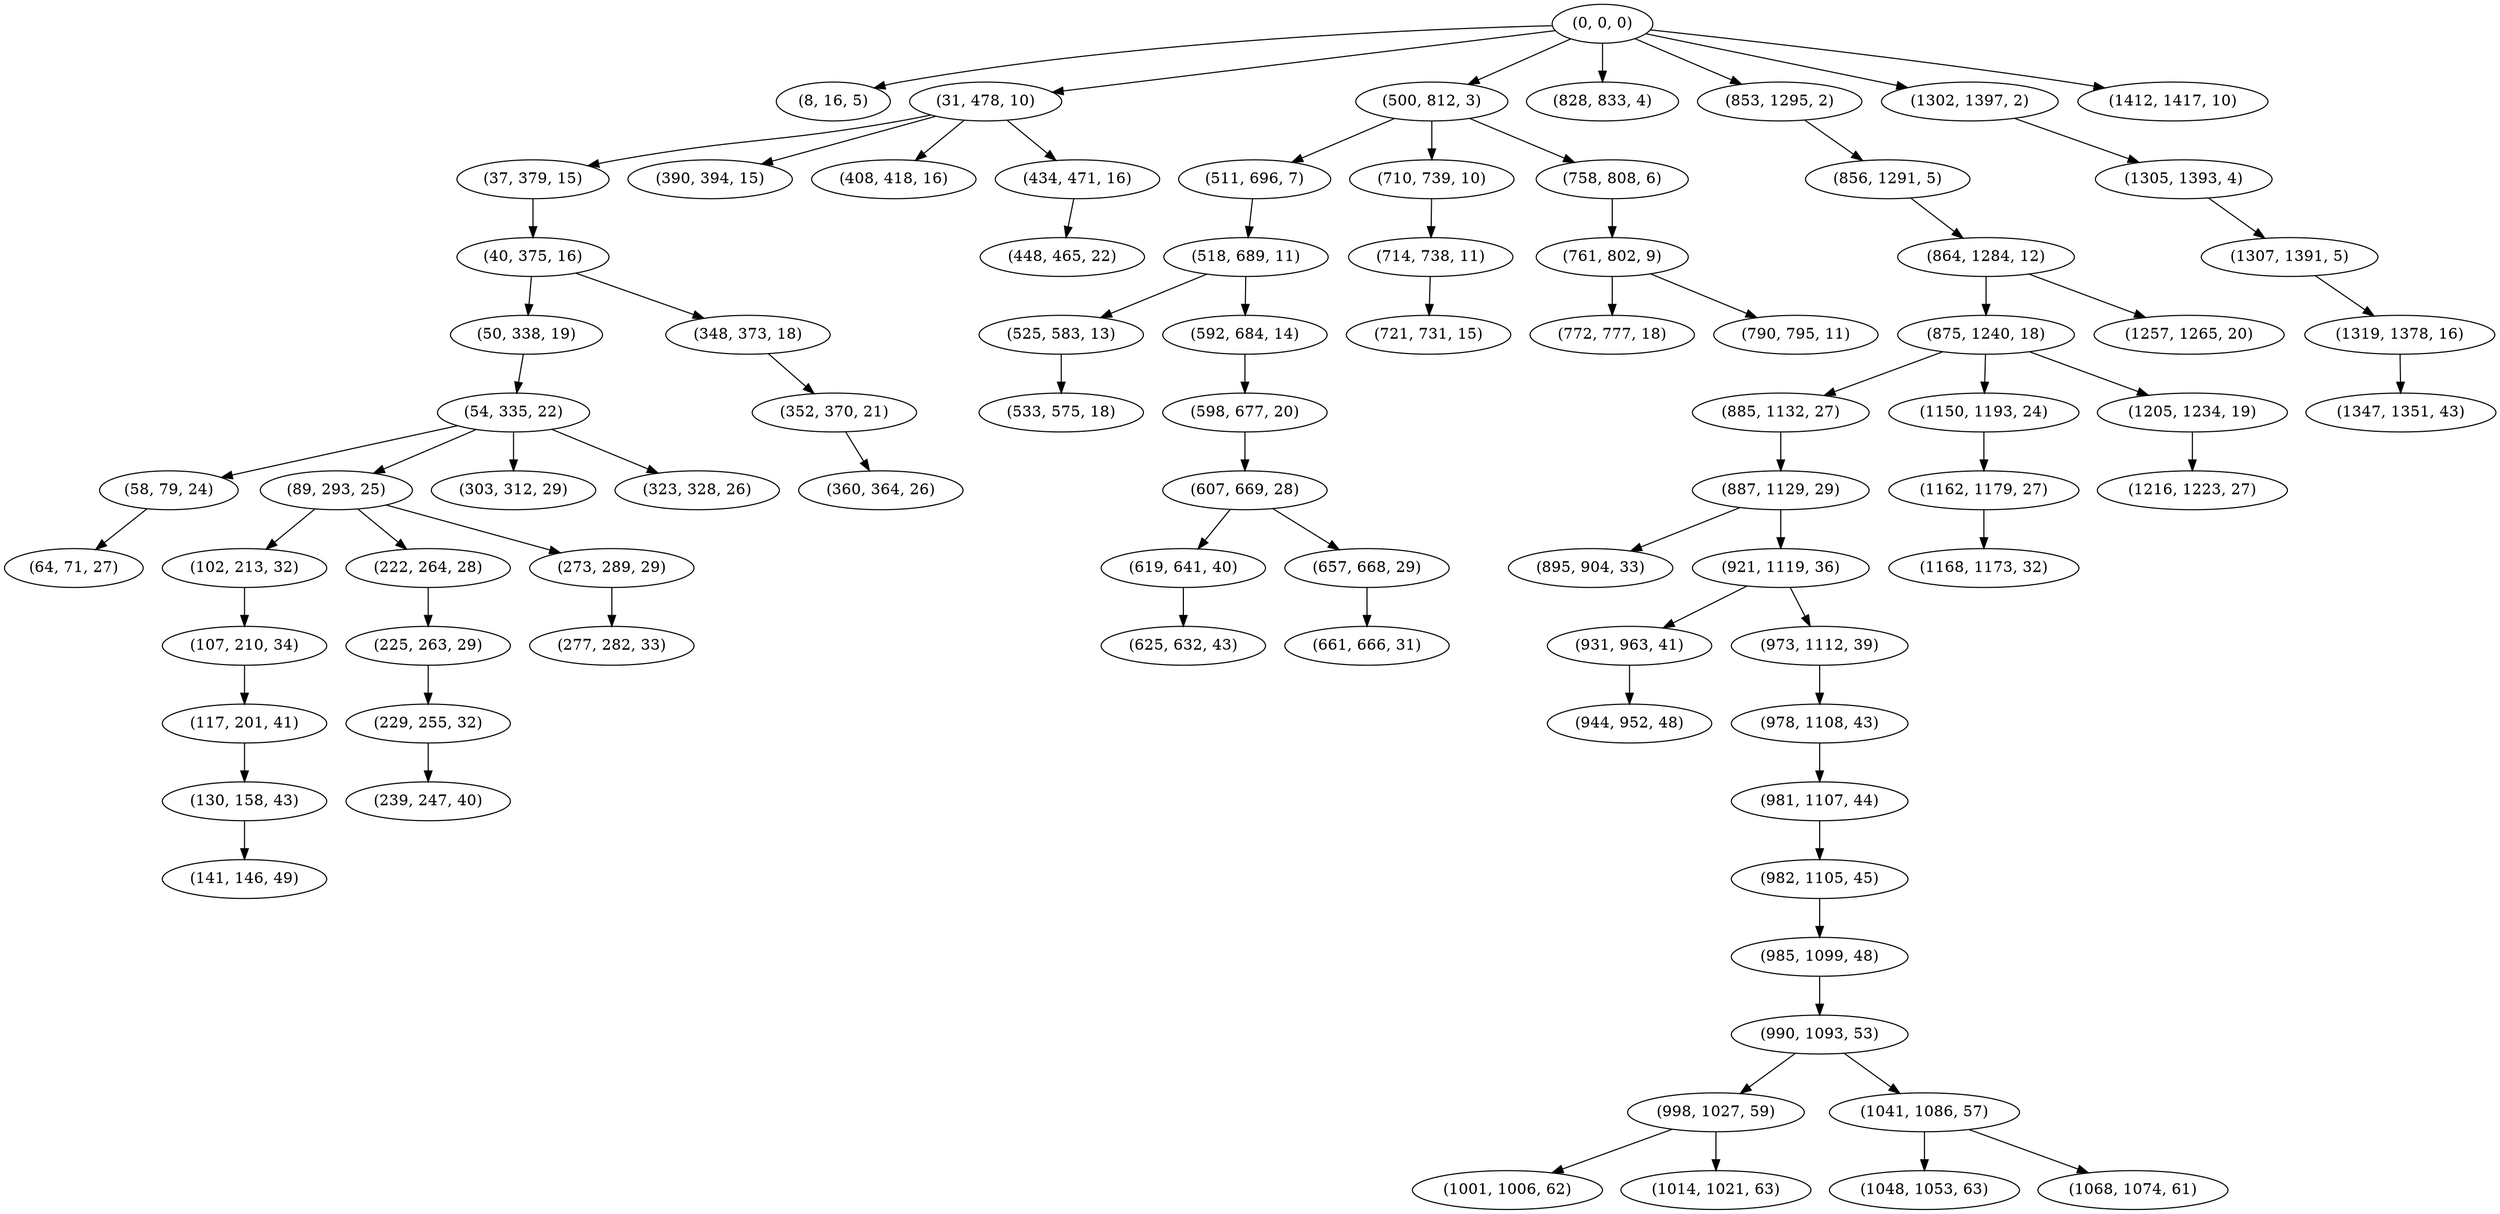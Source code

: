 digraph tree {
    "(0, 0, 0)";
    "(8, 16, 5)";
    "(31, 478, 10)";
    "(37, 379, 15)";
    "(40, 375, 16)";
    "(50, 338, 19)";
    "(54, 335, 22)";
    "(58, 79, 24)";
    "(64, 71, 27)";
    "(89, 293, 25)";
    "(102, 213, 32)";
    "(107, 210, 34)";
    "(117, 201, 41)";
    "(130, 158, 43)";
    "(141, 146, 49)";
    "(222, 264, 28)";
    "(225, 263, 29)";
    "(229, 255, 32)";
    "(239, 247, 40)";
    "(273, 289, 29)";
    "(277, 282, 33)";
    "(303, 312, 29)";
    "(323, 328, 26)";
    "(348, 373, 18)";
    "(352, 370, 21)";
    "(360, 364, 26)";
    "(390, 394, 15)";
    "(408, 418, 16)";
    "(434, 471, 16)";
    "(448, 465, 22)";
    "(500, 812, 3)";
    "(511, 696, 7)";
    "(518, 689, 11)";
    "(525, 583, 13)";
    "(533, 575, 18)";
    "(592, 684, 14)";
    "(598, 677, 20)";
    "(607, 669, 28)";
    "(619, 641, 40)";
    "(625, 632, 43)";
    "(657, 668, 29)";
    "(661, 666, 31)";
    "(710, 739, 10)";
    "(714, 738, 11)";
    "(721, 731, 15)";
    "(758, 808, 6)";
    "(761, 802, 9)";
    "(772, 777, 18)";
    "(790, 795, 11)";
    "(828, 833, 4)";
    "(853, 1295, 2)";
    "(856, 1291, 5)";
    "(864, 1284, 12)";
    "(875, 1240, 18)";
    "(885, 1132, 27)";
    "(887, 1129, 29)";
    "(895, 904, 33)";
    "(921, 1119, 36)";
    "(931, 963, 41)";
    "(944, 952, 48)";
    "(973, 1112, 39)";
    "(978, 1108, 43)";
    "(981, 1107, 44)";
    "(982, 1105, 45)";
    "(985, 1099, 48)";
    "(990, 1093, 53)";
    "(998, 1027, 59)";
    "(1001, 1006, 62)";
    "(1014, 1021, 63)";
    "(1041, 1086, 57)";
    "(1048, 1053, 63)";
    "(1068, 1074, 61)";
    "(1150, 1193, 24)";
    "(1162, 1179, 27)";
    "(1168, 1173, 32)";
    "(1205, 1234, 19)";
    "(1216, 1223, 27)";
    "(1257, 1265, 20)";
    "(1302, 1397, 2)";
    "(1305, 1393, 4)";
    "(1307, 1391, 5)";
    "(1319, 1378, 16)";
    "(1347, 1351, 43)";
    "(1412, 1417, 10)";
    "(0, 0, 0)" -> "(8, 16, 5)";
    "(0, 0, 0)" -> "(31, 478, 10)";
    "(0, 0, 0)" -> "(500, 812, 3)";
    "(0, 0, 0)" -> "(828, 833, 4)";
    "(0, 0, 0)" -> "(853, 1295, 2)";
    "(0, 0, 0)" -> "(1302, 1397, 2)";
    "(0, 0, 0)" -> "(1412, 1417, 10)";
    "(31, 478, 10)" -> "(37, 379, 15)";
    "(31, 478, 10)" -> "(390, 394, 15)";
    "(31, 478, 10)" -> "(408, 418, 16)";
    "(31, 478, 10)" -> "(434, 471, 16)";
    "(37, 379, 15)" -> "(40, 375, 16)";
    "(40, 375, 16)" -> "(50, 338, 19)";
    "(40, 375, 16)" -> "(348, 373, 18)";
    "(50, 338, 19)" -> "(54, 335, 22)";
    "(54, 335, 22)" -> "(58, 79, 24)";
    "(54, 335, 22)" -> "(89, 293, 25)";
    "(54, 335, 22)" -> "(303, 312, 29)";
    "(54, 335, 22)" -> "(323, 328, 26)";
    "(58, 79, 24)" -> "(64, 71, 27)";
    "(89, 293, 25)" -> "(102, 213, 32)";
    "(89, 293, 25)" -> "(222, 264, 28)";
    "(89, 293, 25)" -> "(273, 289, 29)";
    "(102, 213, 32)" -> "(107, 210, 34)";
    "(107, 210, 34)" -> "(117, 201, 41)";
    "(117, 201, 41)" -> "(130, 158, 43)";
    "(130, 158, 43)" -> "(141, 146, 49)";
    "(222, 264, 28)" -> "(225, 263, 29)";
    "(225, 263, 29)" -> "(229, 255, 32)";
    "(229, 255, 32)" -> "(239, 247, 40)";
    "(273, 289, 29)" -> "(277, 282, 33)";
    "(348, 373, 18)" -> "(352, 370, 21)";
    "(352, 370, 21)" -> "(360, 364, 26)";
    "(434, 471, 16)" -> "(448, 465, 22)";
    "(500, 812, 3)" -> "(511, 696, 7)";
    "(500, 812, 3)" -> "(710, 739, 10)";
    "(500, 812, 3)" -> "(758, 808, 6)";
    "(511, 696, 7)" -> "(518, 689, 11)";
    "(518, 689, 11)" -> "(525, 583, 13)";
    "(518, 689, 11)" -> "(592, 684, 14)";
    "(525, 583, 13)" -> "(533, 575, 18)";
    "(592, 684, 14)" -> "(598, 677, 20)";
    "(598, 677, 20)" -> "(607, 669, 28)";
    "(607, 669, 28)" -> "(619, 641, 40)";
    "(607, 669, 28)" -> "(657, 668, 29)";
    "(619, 641, 40)" -> "(625, 632, 43)";
    "(657, 668, 29)" -> "(661, 666, 31)";
    "(710, 739, 10)" -> "(714, 738, 11)";
    "(714, 738, 11)" -> "(721, 731, 15)";
    "(758, 808, 6)" -> "(761, 802, 9)";
    "(761, 802, 9)" -> "(772, 777, 18)";
    "(761, 802, 9)" -> "(790, 795, 11)";
    "(853, 1295, 2)" -> "(856, 1291, 5)";
    "(856, 1291, 5)" -> "(864, 1284, 12)";
    "(864, 1284, 12)" -> "(875, 1240, 18)";
    "(864, 1284, 12)" -> "(1257, 1265, 20)";
    "(875, 1240, 18)" -> "(885, 1132, 27)";
    "(875, 1240, 18)" -> "(1150, 1193, 24)";
    "(875, 1240, 18)" -> "(1205, 1234, 19)";
    "(885, 1132, 27)" -> "(887, 1129, 29)";
    "(887, 1129, 29)" -> "(895, 904, 33)";
    "(887, 1129, 29)" -> "(921, 1119, 36)";
    "(921, 1119, 36)" -> "(931, 963, 41)";
    "(921, 1119, 36)" -> "(973, 1112, 39)";
    "(931, 963, 41)" -> "(944, 952, 48)";
    "(973, 1112, 39)" -> "(978, 1108, 43)";
    "(978, 1108, 43)" -> "(981, 1107, 44)";
    "(981, 1107, 44)" -> "(982, 1105, 45)";
    "(982, 1105, 45)" -> "(985, 1099, 48)";
    "(985, 1099, 48)" -> "(990, 1093, 53)";
    "(990, 1093, 53)" -> "(998, 1027, 59)";
    "(990, 1093, 53)" -> "(1041, 1086, 57)";
    "(998, 1027, 59)" -> "(1001, 1006, 62)";
    "(998, 1027, 59)" -> "(1014, 1021, 63)";
    "(1041, 1086, 57)" -> "(1048, 1053, 63)";
    "(1041, 1086, 57)" -> "(1068, 1074, 61)";
    "(1150, 1193, 24)" -> "(1162, 1179, 27)";
    "(1162, 1179, 27)" -> "(1168, 1173, 32)";
    "(1205, 1234, 19)" -> "(1216, 1223, 27)";
    "(1302, 1397, 2)" -> "(1305, 1393, 4)";
    "(1305, 1393, 4)" -> "(1307, 1391, 5)";
    "(1307, 1391, 5)" -> "(1319, 1378, 16)";
    "(1319, 1378, 16)" -> "(1347, 1351, 43)";
}
